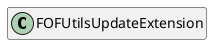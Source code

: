 @startuml
set namespaceSeparator \\
hide members
hide << alias >> circle

class FOFUtilsUpdateExtension
@enduml
